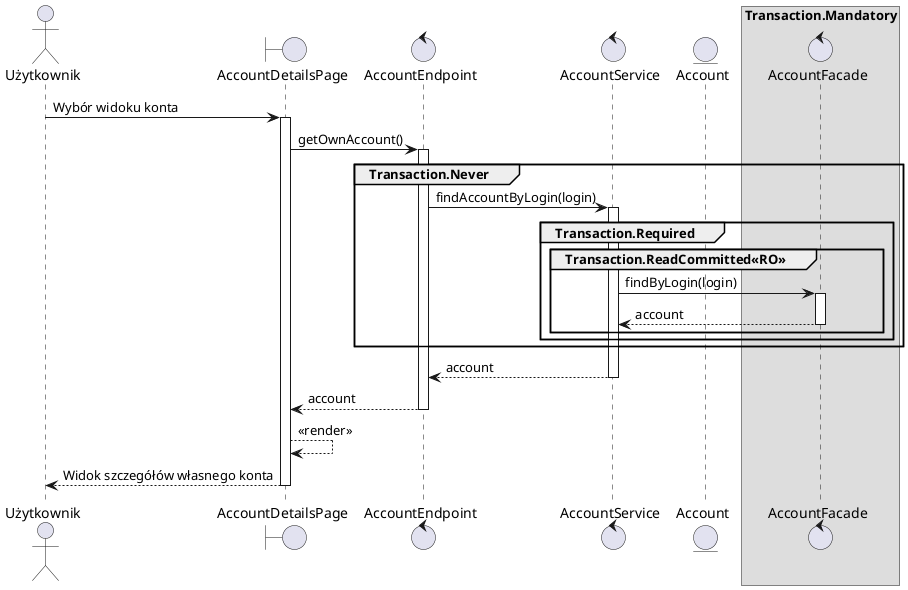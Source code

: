 @startuml MOK.15 Przeglądaj szczegóły własnego konta

actor Użytkownik as user
boundary AccountDetailsPage as gui
control AccountEndpoint as controller
control AccountService as service
control AccountFacade as facade
entity Account as account

user -> gui ++ : Wybór widoku konta
gui -> controller ++ :  getOwnAccount()
group Transaction.Never
    controller -> service ++ : findAccountByLogin(login)
    group Transaction.Required
        group Transaction.ReadCommitted<<RO>>
            service -> facade ++ : findByLogin(login)
            return account
        end
    end
end
return account
return account
gui --> gui : <<render>>
return Widok szczegółów własnego konta

skinparam backgroundcolor transparent
box Transaction.Mandatory
participant facade
end box